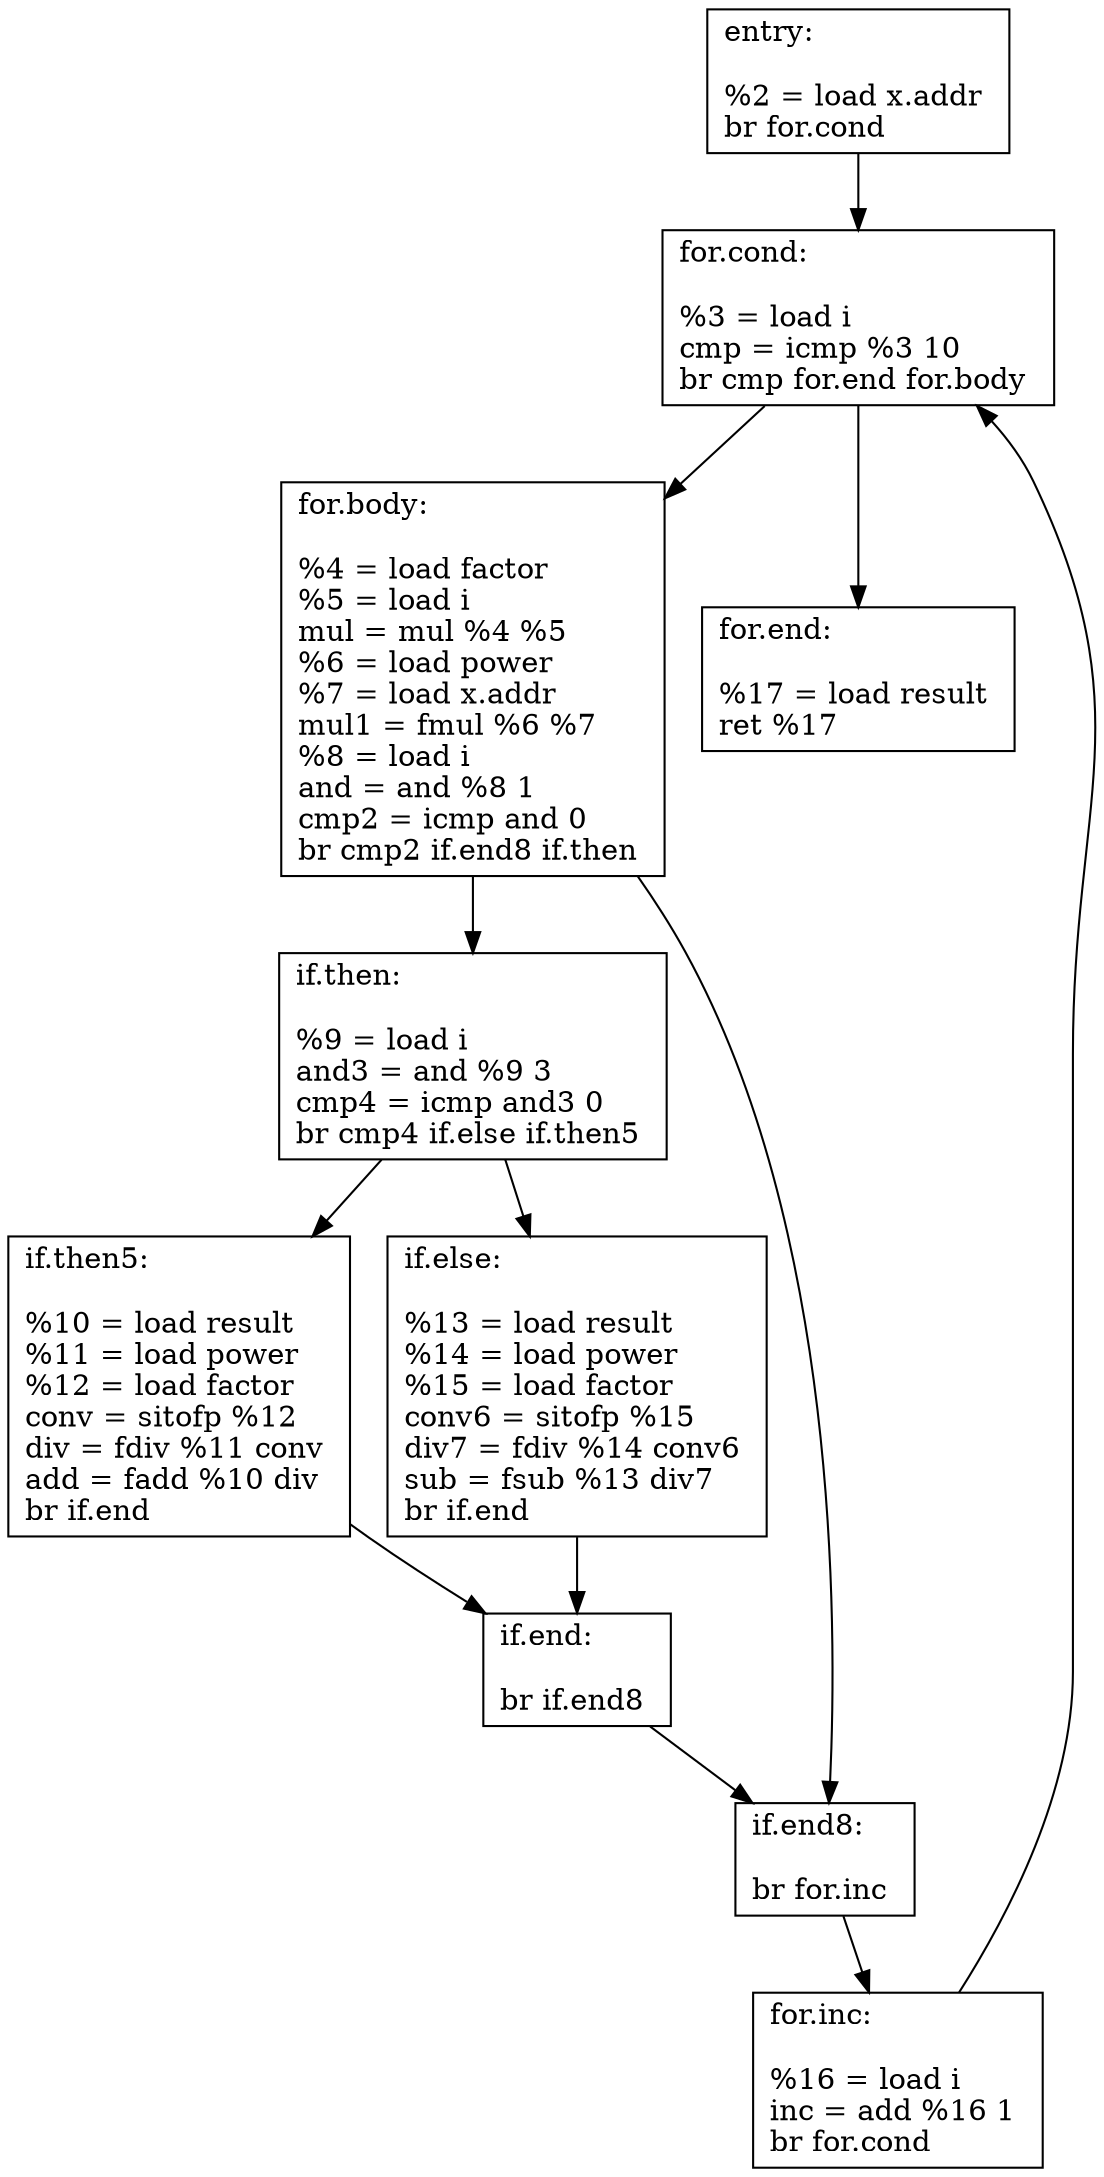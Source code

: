 digraph "CFG for 'Cos' function" {
	entry[shape=record,
		label="{entry:\l\l
			%2 = load x.addr \l
			br for.cond \l
		}"
	];
	entry -> forcond;
	forcond[shape=record,
		label="{for.cond:\l\l
			%3 = load i \l
			cmp = icmp %3 10 \l
			br cmp for.end for.body \l
		}"
	];
	forcond -> forbody;
	forcond -> forend;
	forbody[shape=record,
		label="{for.body:\l\l
			%4 = load factor \l
			%5 = load i \l
			mul = mul %4 %5 \l
			%6 = load power \l
			%7 = load x.addr \l
			mul1 = fmul %6 %7 \l
			%8 = load i \l
			and = and %8 1 \l
			cmp2 = icmp and 0 \l
			br cmp2 if.end8 if.then \l
		}"
	];
	forbody -> ifthen;
	forbody -> ifend8;
	ifthen[shape=record,
		label="{if.then:\l\l
			%9 = load i \l
			and3 = and %9 3 \l
			cmp4 = icmp and3 0 \l
			br cmp4 if.else if.then5 \l
		}"
	];
	ifthen -> ifthen5;
	ifthen -> ifelse;
	ifthen5[shape=record,
		label="{if.then5:\l\l
			%10 = load result \l
			%11 = load power \l
			%12 = load factor \l
			conv = sitofp %12 \l
			div = fdiv %11 conv \l
			add = fadd %10 div \l
			br if.end \l
		}"
	];
	ifthen5 -> ifend;
	ifelse[shape=record,
		label="{if.else:\l\l
			%13 = load result \l
			%14 = load power \l
			%15 = load factor \l
			conv6 = sitofp %15 \l
			div7 = fdiv %14 conv6 \l
			sub = fsub %13 div7 \l
			br if.end \l
		}"
	];
	ifelse -> ifend;
	ifend[shape=record,
		label="{if.end:\l\l
			br if.end8 \l
		}"
	];
	ifend -> ifend8;
	ifend8[shape=record,
		label="{if.end8:\l\l
			br for.inc \l
		}"
	];
	ifend8 -> forinc;
	forinc[shape=record,
		label="{for.inc:\l\l
			%16 = load i \l
			inc = add %16 1 \l
			br for.cond \l
		}"
	];
	forinc -> forcond;
	forend[shape=record,
		label="{for.end:\l\l
			%17 = load result \l
			ret %17 \l
		}"
	];
}
